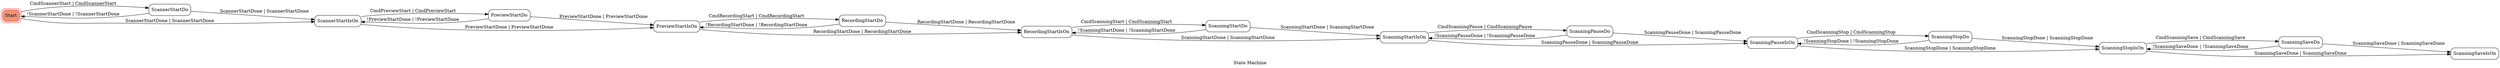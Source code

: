 digraph "State Machine" {
	graph [color=black directed=true fillcolor=white label="State Machine" rankdir=LR "strict"=false style=solid]
	node [color=black fillcolor=white peripheries=1 shape=rectangle style="rounded, filled"]
	edge [color=black]
	Start [label="Start\l" color=red fillcolor=darksalmon peripheries=2]
	ScannerStartDo [label="ScannerStartDo\l"]
	ScannerStartIsOn [label="ScannerStartIsOn\l"]
	PreviewStartDo [label="PreviewStartDo\l"]
	PreviewStartIsOn [label="PreviewStartIsOn\l"]
	RecordingStartDo [label="RecordingStartDo\l"]
	RecordingStartIsOn [label="RecordingStartIsOn\l"]
	ScanningStartDo [label="ScanningStartDo\l"]
	ScanningStartIsOn [label="ScanningStartIsOn\l"]
	ScanningPauseDo [label="ScanningPauseDo\l"]
	ScanningPauseIsOn [label="ScanningPauseIsOn\l"]
	ScanningStopDo [label="ScanningStopDo\l"]
	ScanningStopIsOn [label="ScanningStopIsOn\l"]
	ScanningSaveDo [label="ScanningSaveDo\l"]
	ScanningSaveIsOn [label="ScanningSaveIsOn\l"]
	Start -> ScannerStartDo [label="CmdScannerStart | CmdScannerStart"]
	Start -> ScannerStartIsOn [label="ScannerStartDone | ScannerStartDone"]
	ScannerStartDo -> ScannerStartIsOn [label="ScannerStartDone | ScannerStartDone"]
	ScannerStartDo -> Start [label="!ScannerStartDone | !ScannerStartDone"]
	ScannerStartIsOn -> PreviewStartDo [label="CmdPreviewStart | CmdPreviewStart"]
	ScannerStartIsOn -> PreviewStartIsOn [label="PreviewStartDone | PreviewStartDone"]
	PreviewStartDo -> PreviewStartIsOn [label="PreviewStartDone | PreviewStartDone"]
	PreviewStartDo -> ScannerStartIsOn [label="!PreviewStartDone | !PreviewStartDone"]
	PreviewStartIsOn -> RecordingStartDo [label="CmdRecordingStart | CmdRecordingStart"]
	PreviewStartIsOn -> RecordingStartIsOn [label="RecordingStartDone | RecordingStartDone"]
	RecordingStartDo -> RecordingStartIsOn [label="RecordingStartDone | RecordingStartDone"]
	RecordingStartDo -> PreviewStartIsOn [label="!RecordingStartDone | !RecordingStartDone"]
	RecordingStartIsOn -> ScanningStartDo [label="CmdScanningStart | CmdScanningStart"]
	RecordingStartIsOn -> ScanningStartIsOn [label="ScanningStartDone | ScanningStartDone"]
	ScanningStartDo -> ScanningStartIsOn [label="ScanningStartDone | ScanningStartDone"]
	ScanningStartDo -> RecordingStartIsOn [label="!ScanningStartDone | !ScanningStartDone"]
	ScanningStartIsOn -> ScanningPauseDo [label="CmdScanningPause | CmdScanningPause"]
	ScanningStartIsOn -> ScanningPauseIsOn [label="ScanningPauseDone | ScanningPauseDone"]
	ScanningPauseDo -> ScanningPauseIsOn [label="ScanningPauseDone | ScanningPauseDone"]
	ScanningPauseDo -> ScanningStartIsOn [label="!ScanningPauseDone | !ScanningPauseDone"]
	ScanningPauseIsOn -> ScanningStopDo [label="CmdScanningStop | CmdScanningStop"]
	ScanningPauseIsOn -> ScanningStopIsOn [label="ScanningStopDone | ScanningStopDone"]
	ScanningStopDo -> ScanningStopIsOn [label="ScanningStopDone | ScanningStopDone"]
	ScanningStopDo -> ScanningPauseIsOn [label="!ScanningStopDone | !ScanningStopDone"]
	ScanningStopIsOn -> ScanningSaveDo [label="CmdScanningSave | CmdScanningSave"]
	ScanningStopIsOn -> ScanningSaveIsOn [label="ScanningSaveDone | ScanningSaveDone"]
	ScanningSaveDo -> ScanningSaveIsOn [label="ScanningSaveDone | ScanningSaveDone"]
	ScanningSaveDo -> ScanningStopIsOn [label="!ScanningSaveDone | !ScanningSaveDone"]
}
